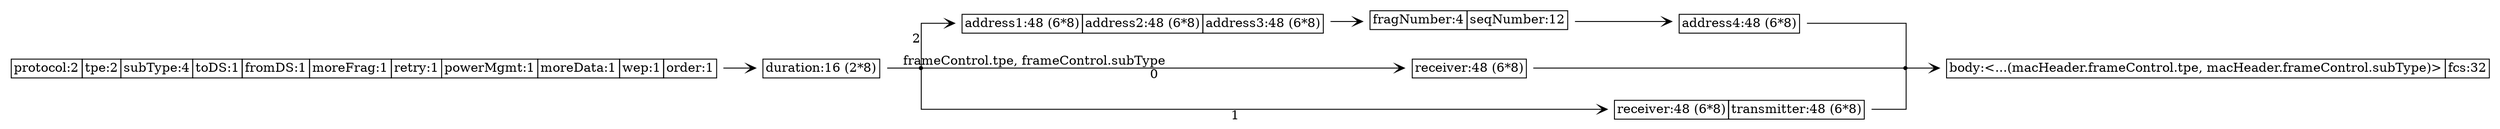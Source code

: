 digraph G {
  rankdir = LR;
  graph [splines=ortho];
  node [shape=plaintext];
  edge [arrowhead=vee];

  n0 [label=<
    <TABLE BORDER="0" CELLBORDER="1" CELLSPACING="0" TOOLTIP="MacFrame.macHeader.frameControl" HREF="#">
      <TR><TD>protocol:2</TD><TD>tpe:2</TD><TD>subType:4</TD><TD>toDS:1</TD><TD>fromDS:1</TD><TD>moreFrag:1</TD><TD>retry:1</TD><TD>powerMgmt:1</TD><TD>moreData:1</TD><TD>wep:1</TD><TD>order:1</TD></TR>
    </TABLE>
  >];
  n1 [label=<
    <TABLE BORDER="0" CELLBORDER="1" CELLSPACING="0" TOOLTIP="MacFrame.macHeader" HREF="#">
      <TR><TD>duration:16 (2*8)</TD></TR>
    </TABLE>
  >];
  n2 [shape=point];
  n3 [label=<
    <TABLE BORDER="0" CELLBORDER="1" CELLSPACING="0" TOOLTIP="MacFrame.macHeader.data" HREF="#">
      <TR><TD>address1:48 (6*8)</TD><TD>address2:48 (6*8)</TD><TD>address3:48 (6*8)</TD></TR>
    </TABLE>
  >];
  n4 [label=<
    <TABLE BORDER="0" CELLBORDER="1" CELLSPACING="0" TOOLTIP="MacFrame.macHeader.receiver" HREF="#">
      <TR><TD>receiver:48 (6*8)</TD></TR>
    </TABLE>
  >];
  n5 [label=<
    <TABLE BORDER="0" CELLBORDER="1" CELLSPACING="0" TOOLTIP="MacFrame.macHeader.receiverTransmitter" HREF="#">
      <TR><TD>receiver:48 (6*8)</TD><TD>transmitter:48 (6*8)</TD></TR>
    </TABLE>
  >];
  n6 [shape=point];
  n7 [label=<
    <TABLE BORDER="0" CELLBORDER="1" CELLSPACING="0" TOOLTIP="MacFrame.macHeader.data.seqControl" HREF="#">
      <TR><TD>fragNumber:4</TD><TD>seqNumber:12</TD></TR>
    </TABLE>
  >];
  n8 [label=<
    <TABLE BORDER="0" CELLBORDER="1" CELLSPACING="0" TOOLTIP="MacFrame" HREF="#">
      <TR><TD>body:&lt;...(macHeader.frameControl.tpe, macHeader.frameControl.subType)&gt;</TD><TD>fcs:32</TD></TR>
    </TABLE>
  >];
  n9 [label=<
    <TABLE BORDER="0" CELLBORDER="1" CELLSPACING="0" TOOLTIP="MacFrame.macHeader.data" HREF="#">
      <TR><TD>address4:48 (6*8)</TD></TR>
    </TABLE>
  >];

  n0 -> n1;
  n1 -> n2 [arrowhead=none, xlabel="frameControl.tpe, frameControl.subType", tooltip="p => p match {&#013;  case /* CTS */ (Frame.Control, u4\"0xC\") => 0&#013;  case /* RTS */ (Frame.Control, u4\"0xB\") => 1&#013;  case /* Data */ (Frame.Data, _) => 2&#013;  case _ => -1 // error&#013;}", href="#"];
  n2 -> n3 [xlabel="2"];
  n2 -> n4 [xlabel="0"];
  n2 -> n5 [xlabel="1"];
  n5 -> n6 [arrowhead=none];
  n9 -> n6 [arrowhead=none];
  n4 -> n6 [arrowhead=none];
  n3 -> n7;
  n6 -> n8;
  n7 -> n9;
}